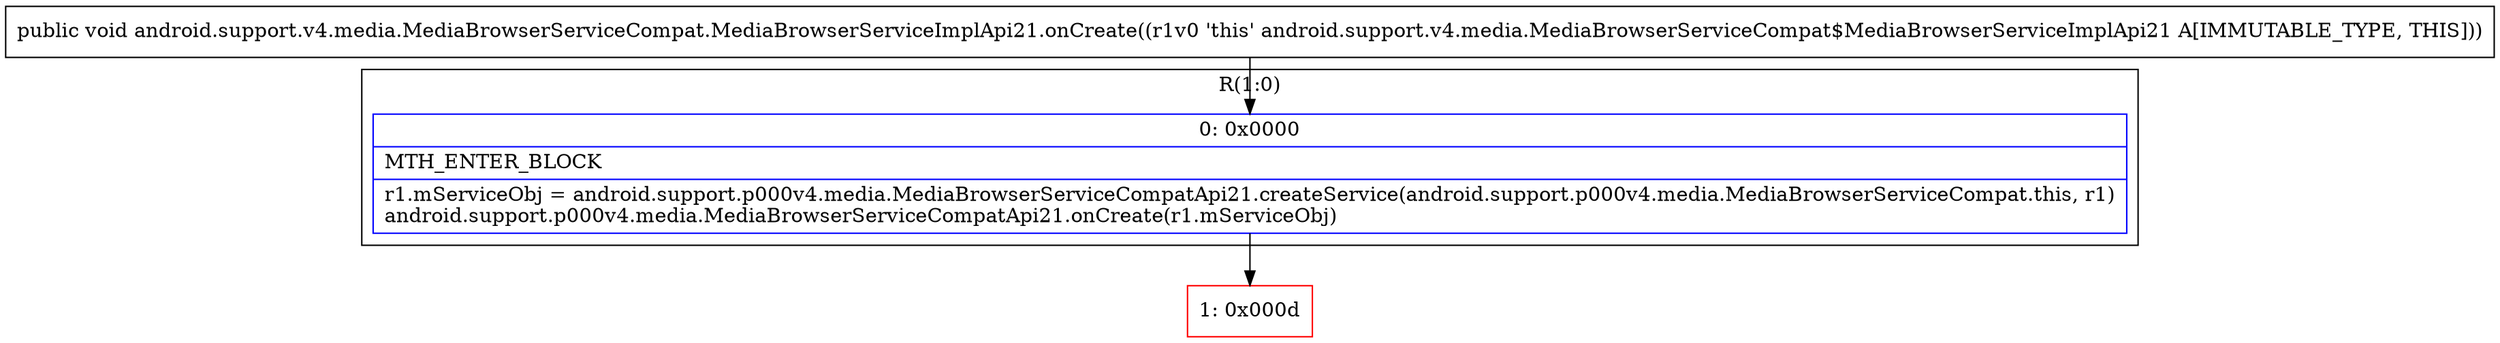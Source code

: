 digraph "CFG forandroid.support.v4.media.MediaBrowserServiceCompat.MediaBrowserServiceImplApi21.onCreate()V" {
subgraph cluster_Region_592541602 {
label = "R(1:0)";
node [shape=record,color=blue];
Node_0 [shape=record,label="{0\:\ 0x0000|MTH_ENTER_BLOCK\l|r1.mServiceObj = android.support.p000v4.media.MediaBrowserServiceCompatApi21.createService(android.support.p000v4.media.MediaBrowserServiceCompat.this, r1)\landroid.support.p000v4.media.MediaBrowserServiceCompatApi21.onCreate(r1.mServiceObj)\l}"];
}
Node_1 [shape=record,color=red,label="{1\:\ 0x000d}"];
MethodNode[shape=record,label="{public void android.support.v4.media.MediaBrowserServiceCompat.MediaBrowserServiceImplApi21.onCreate((r1v0 'this' android.support.v4.media.MediaBrowserServiceCompat$MediaBrowserServiceImplApi21 A[IMMUTABLE_TYPE, THIS])) }"];
MethodNode -> Node_0;
Node_0 -> Node_1;
}

